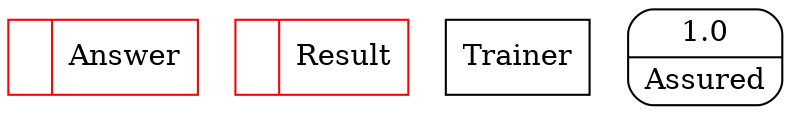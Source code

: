 digraph dfd2{ 
node[shape=record]
200 [label="<f0>  |<f1> Answer " color=red];
201 [label="<f0>  |<f1> Result " color=red];
202 [label="Trainer" shape=box];
203 [label="{<f0> 1.0|<f1> Assured }" shape=Mrecord];
}